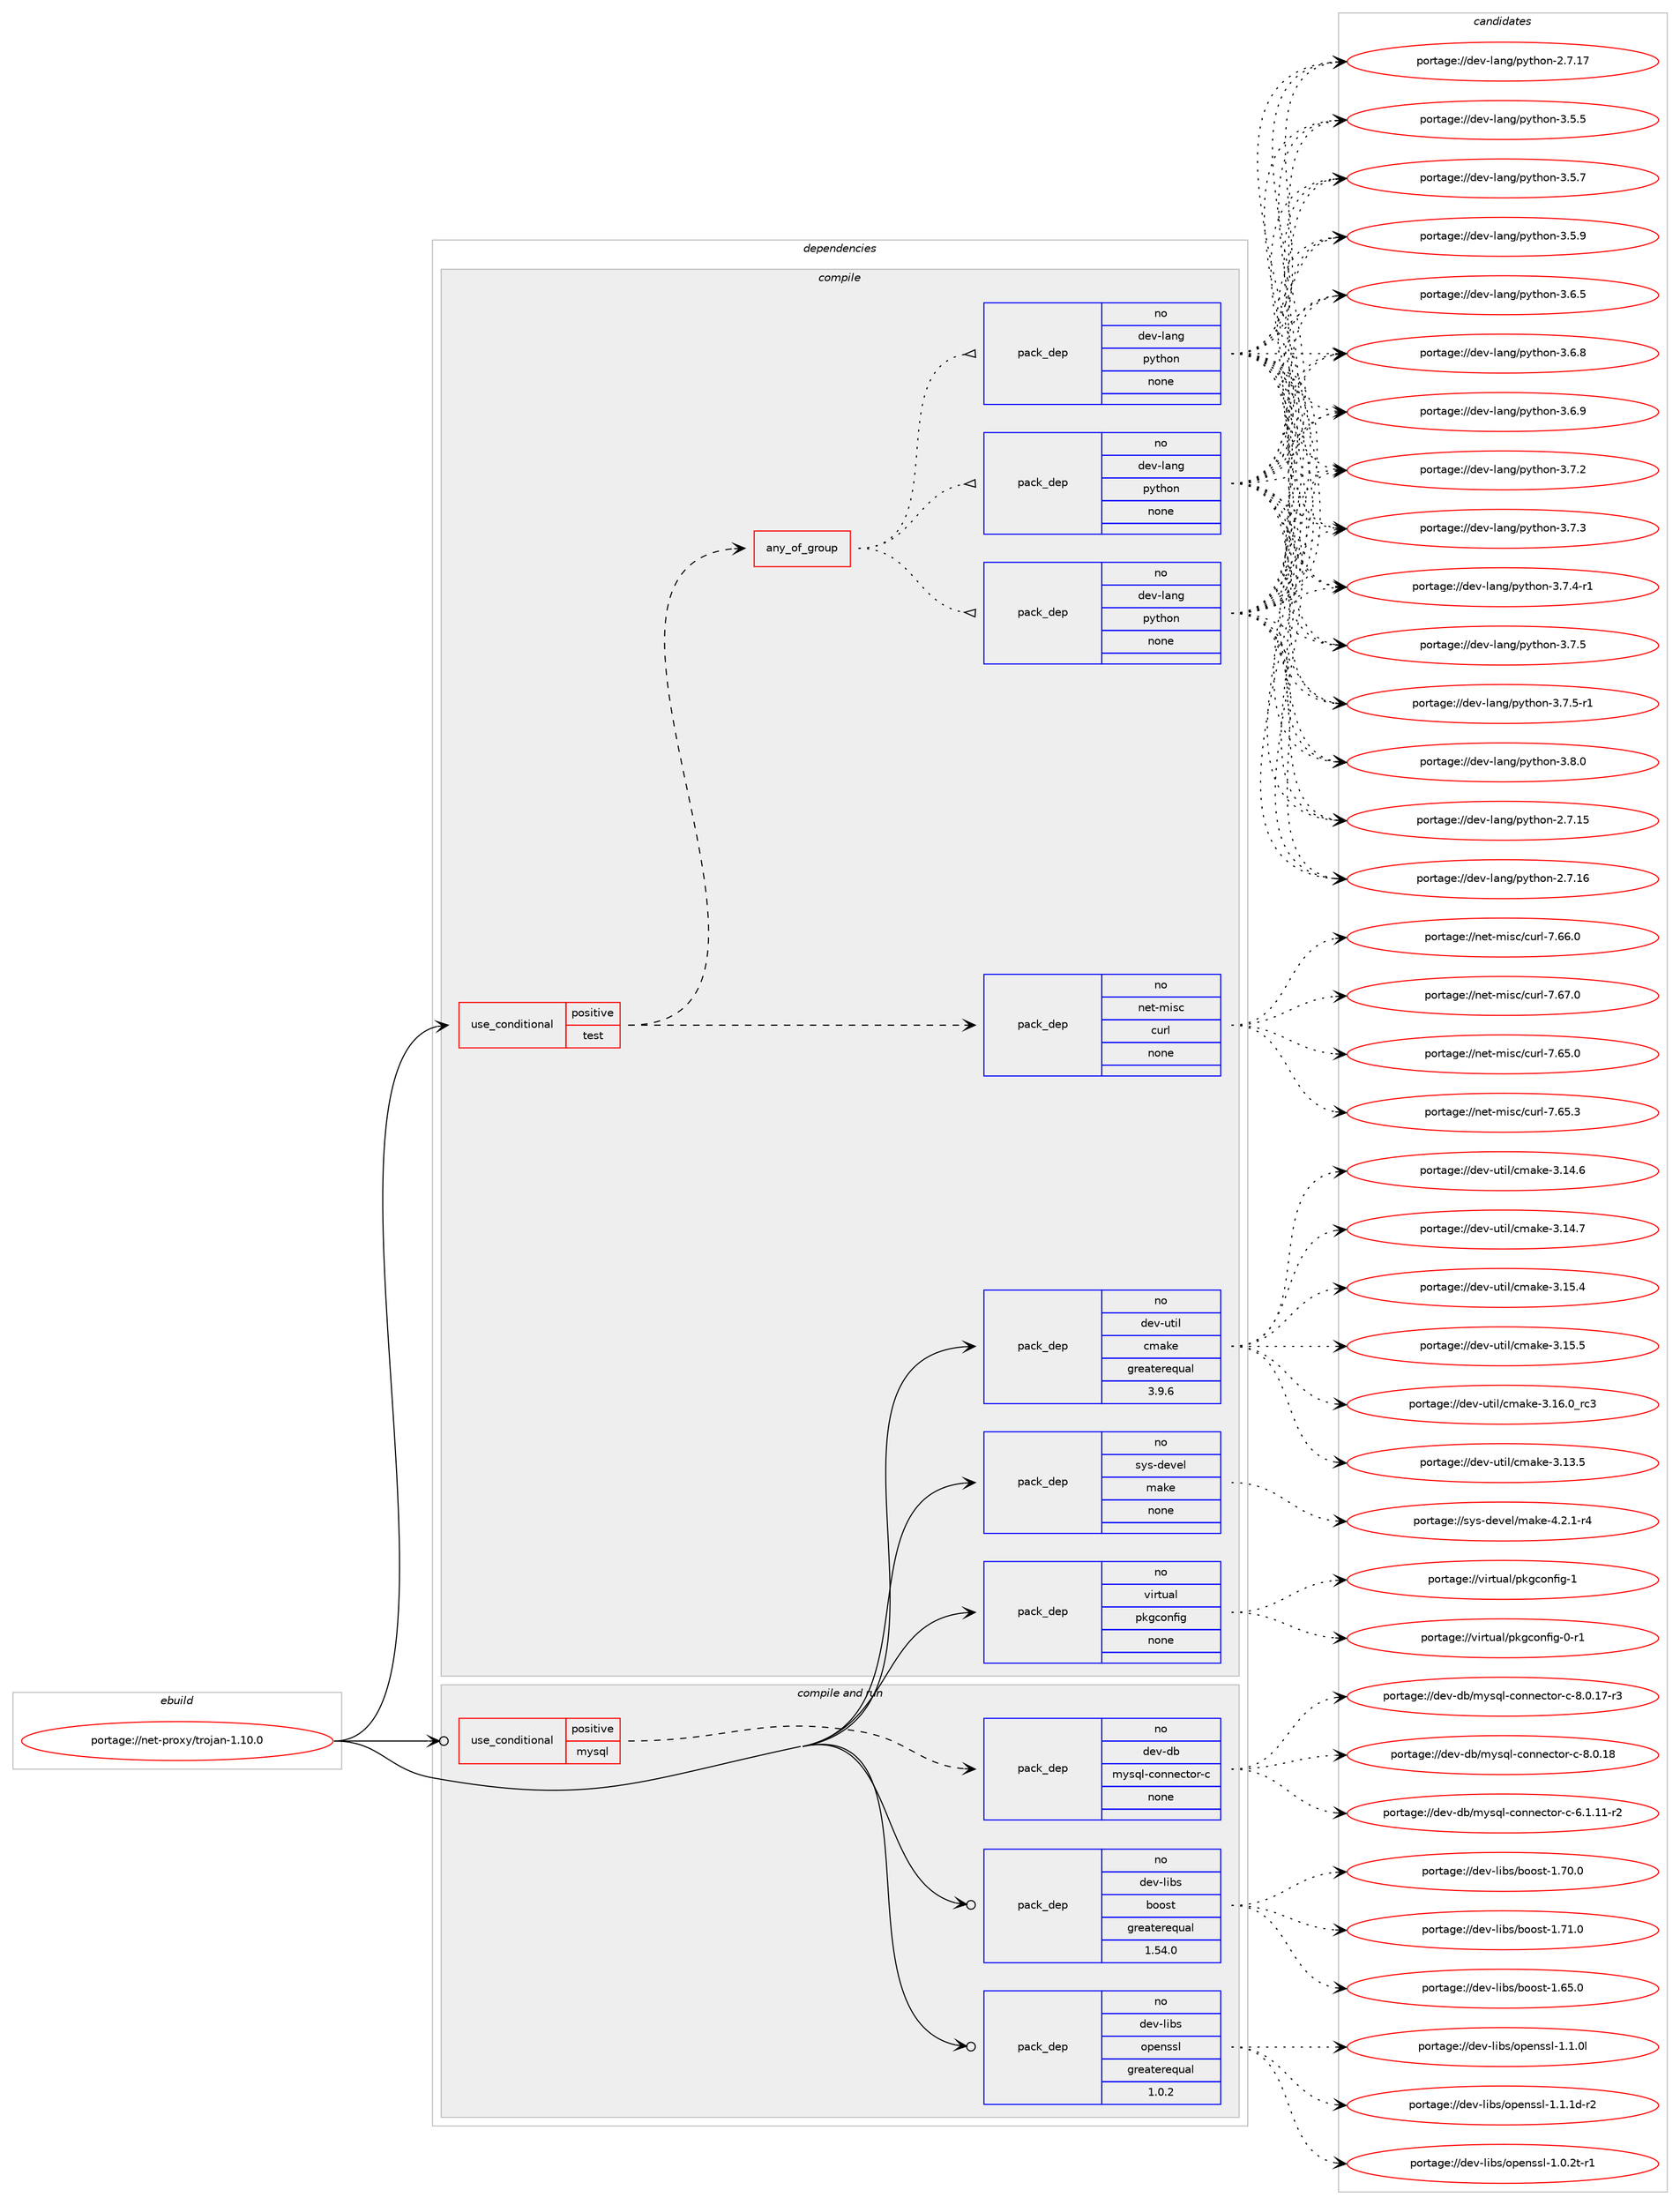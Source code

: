 digraph prolog {

# *************
# Graph options
# *************

newrank=true;
concentrate=true;
compound=true;
graph [rankdir=LR,fontname=Helvetica,fontsize=10,ranksep=1.5];#, ranksep=2.5, nodesep=0.2];
edge  [arrowhead=vee];
node  [fontname=Helvetica,fontsize=10];

# **********
# The ebuild
# **********

subgraph cluster_leftcol {
color=gray;
rank=same;
label=<<i>ebuild</i>>;
id [label="portage://net-proxy/trojan-1.10.0", color=red, width=4, href="../net-proxy/trojan-1.10.0.svg"];
}

# ****************
# The dependencies
# ****************

subgraph cluster_midcol {
color=gray;
label=<<i>dependencies</i>>;
subgraph cluster_compile {
fillcolor="#eeeeee";
style=filled;
label=<<i>compile</i>>;
subgraph cond93894 {
dependency375450 [label=<<TABLE BORDER="0" CELLBORDER="1" CELLSPACING="0" CELLPADDING="4"><TR><TD ROWSPAN="3" CELLPADDING="10">use_conditional</TD></TR><TR><TD>positive</TD></TR><TR><TD>test</TD></TR></TABLE>>, shape=none, color=red];
subgraph pack275205 {
dependency375451 [label=<<TABLE BORDER="0" CELLBORDER="1" CELLSPACING="0" CELLPADDING="4" WIDTH="220"><TR><TD ROWSPAN="6" CELLPADDING="30">pack_dep</TD></TR><TR><TD WIDTH="110">no</TD></TR><TR><TD>net-misc</TD></TR><TR><TD>curl</TD></TR><TR><TD>none</TD></TR><TR><TD></TD></TR></TABLE>>, shape=none, color=blue];
}
dependency375450:e -> dependency375451:w [weight=20,style="dashed",arrowhead="vee"];
subgraph any6158 {
dependency375452 [label=<<TABLE BORDER="0" CELLBORDER="1" CELLSPACING="0" CELLPADDING="4"><TR><TD CELLPADDING="10">any_of_group</TD></TR></TABLE>>, shape=none, color=red];subgraph pack275206 {
dependency375453 [label=<<TABLE BORDER="0" CELLBORDER="1" CELLSPACING="0" CELLPADDING="4" WIDTH="220"><TR><TD ROWSPAN="6" CELLPADDING="30">pack_dep</TD></TR><TR><TD WIDTH="110">no</TD></TR><TR><TD>dev-lang</TD></TR><TR><TD>python</TD></TR><TR><TD>none</TD></TR><TR><TD></TD></TR></TABLE>>, shape=none, color=blue];
}
dependency375452:e -> dependency375453:w [weight=20,style="dotted",arrowhead="oinv"];
subgraph pack275207 {
dependency375454 [label=<<TABLE BORDER="0" CELLBORDER="1" CELLSPACING="0" CELLPADDING="4" WIDTH="220"><TR><TD ROWSPAN="6" CELLPADDING="30">pack_dep</TD></TR><TR><TD WIDTH="110">no</TD></TR><TR><TD>dev-lang</TD></TR><TR><TD>python</TD></TR><TR><TD>none</TD></TR><TR><TD></TD></TR></TABLE>>, shape=none, color=blue];
}
dependency375452:e -> dependency375454:w [weight=20,style="dotted",arrowhead="oinv"];
subgraph pack275208 {
dependency375455 [label=<<TABLE BORDER="0" CELLBORDER="1" CELLSPACING="0" CELLPADDING="4" WIDTH="220"><TR><TD ROWSPAN="6" CELLPADDING="30">pack_dep</TD></TR><TR><TD WIDTH="110">no</TD></TR><TR><TD>dev-lang</TD></TR><TR><TD>python</TD></TR><TR><TD>none</TD></TR><TR><TD></TD></TR></TABLE>>, shape=none, color=blue];
}
dependency375452:e -> dependency375455:w [weight=20,style="dotted",arrowhead="oinv"];
}
dependency375450:e -> dependency375452:w [weight=20,style="dashed",arrowhead="vee"];
}
id:e -> dependency375450:w [weight=20,style="solid",arrowhead="vee"];
subgraph pack275209 {
dependency375456 [label=<<TABLE BORDER="0" CELLBORDER="1" CELLSPACING="0" CELLPADDING="4" WIDTH="220"><TR><TD ROWSPAN="6" CELLPADDING="30">pack_dep</TD></TR><TR><TD WIDTH="110">no</TD></TR><TR><TD>dev-util</TD></TR><TR><TD>cmake</TD></TR><TR><TD>greaterequal</TD></TR><TR><TD>3.9.6</TD></TR></TABLE>>, shape=none, color=blue];
}
id:e -> dependency375456:w [weight=20,style="solid",arrowhead="vee"];
subgraph pack275210 {
dependency375457 [label=<<TABLE BORDER="0" CELLBORDER="1" CELLSPACING="0" CELLPADDING="4" WIDTH="220"><TR><TD ROWSPAN="6" CELLPADDING="30">pack_dep</TD></TR><TR><TD WIDTH="110">no</TD></TR><TR><TD>sys-devel</TD></TR><TR><TD>make</TD></TR><TR><TD>none</TD></TR><TR><TD></TD></TR></TABLE>>, shape=none, color=blue];
}
id:e -> dependency375457:w [weight=20,style="solid",arrowhead="vee"];
subgraph pack275211 {
dependency375458 [label=<<TABLE BORDER="0" CELLBORDER="1" CELLSPACING="0" CELLPADDING="4" WIDTH="220"><TR><TD ROWSPAN="6" CELLPADDING="30">pack_dep</TD></TR><TR><TD WIDTH="110">no</TD></TR><TR><TD>virtual</TD></TR><TR><TD>pkgconfig</TD></TR><TR><TD>none</TD></TR><TR><TD></TD></TR></TABLE>>, shape=none, color=blue];
}
id:e -> dependency375458:w [weight=20,style="solid",arrowhead="vee"];
}
subgraph cluster_compileandrun {
fillcolor="#eeeeee";
style=filled;
label=<<i>compile and run</i>>;
subgraph cond93895 {
dependency375459 [label=<<TABLE BORDER="0" CELLBORDER="1" CELLSPACING="0" CELLPADDING="4"><TR><TD ROWSPAN="3" CELLPADDING="10">use_conditional</TD></TR><TR><TD>positive</TD></TR><TR><TD>mysql</TD></TR></TABLE>>, shape=none, color=red];
subgraph pack275212 {
dependency375460 [label=<<TABLE BORDER="0" CELLBORDER="1" CELLSPACING="0" CELLPADDING="4" WIDTH="220"><TR><TD ROWSPAN="6" CELLPADDING="30">pack_dep</TD></TR><TR><TD WIDTH="110">no</TD></TR><TR><TD>dev-db</TD></TR><TR><TD>mysql-connector-c</TD></TR><TR><TD>none</TD></TR><TR><TD></TD></TR></TABLE>>, shape=none, color=blue];
}
dependency375459:e -> dependency375460:w [weight=20,style="dashed",arrowhead="vee"];
}
id:e -> dependency375459:w [weight=20,style="solid",arrowhead="odotvee"];
subgraph pack275213 {
dependency375461 [label=<<TABLE BORDER="0" CELLBORDER="1" CELLSPACING="0" CELLPADDING="4" WIDTH="220"><TR><TD ROWSPAN="6" CELLPADDING="30">pack_dep</TD></TR><TR><TD WIDTH="110">no</TD></TR><TR><TD>dev-libs</TD></TR><TR><TD>boost</TD></TR><TR><TD>greaterequal</TD></TR><TR><TD>1.54.0</TD></TR></TABLE>>, shape=none, color=blue];
}
id:e -> dependency375461:w [weight=20,style="solid",arrowhead="odotvee"];
subgraph pack275214 {
dependency375462 [label=<<TABLE BORDER="0" CELLBORDER="1" CELLSPACING="0" CELLPADDING="4" WIDTH="220"><TR><TD ROWSPAN="6" CELLPADDING="30">pack_dep</TD></TR><TR><TD WIDTH="110">no</TD></TR><TR><TD>dev-libs</TD></TR><TR><TD>openssl</TD></TR><TR><TD>greaterequal</TD></TR><TR><TD>1.0.2</TD></TR></TABLE>>, shape=none, color=blue];
}
id:e -> dependency375462:w [weight=20,style="solid",arrowhead="odotvee"];
}
subgraph cluster_run {
fillcolor="#eeeeee";
style=filled;
label=<<i>run</i>>;
}
}

# **************
# The candidates
# **************

subgraph cluster_choices {
rank=same;
color=gray;
label=<<i>candidates</i>>;

subgraph choice275205 {
color=black;
nodesep=1;
choiceportage1101011164510910511599479911711410845554654534648 [label="portage://net-misc/curl-7.65.0", color=red, width=4,href="../net-misc/curl-7.65.0.svg"];
choiceportage1101011164510910511599479911711410845554654534651 [label="portage://net-misc/curl-7.65.3", color=red, width=4,href="../net-misc/curl-7.65.3.svg"];
choiceportage1101011164510910511599479911711410845554654544648 [label="portage://net-misc/curl-7.66.0", color=red, width=4,href="../net-misc/curl-7.66.0.svg"];
choiceportage1101011164510910511599479911711410845554654554648 [label="portage://net-misc/curl-7.67.0", color=red, width=4,href="../net-misc/curl-7.67.0.svg"];
dependency375451:e -> choiceportage1101011164510910511599479911711410845554654534648:w [style=dotted,weight="100"];
dependency375451:e -> choiceportage1101011164510910511599479911711410845554654534651:w [style=dotted,weight="100"];
dependency375451:e -> choiceportage1101011164510910511599479911711410845554654544648:w [style=dotted,weight="100"];
dependency375451:e -> choiceportage1101011164510910511599479911711410845554654554648:w [style=dotted,weight="100"];
}
subgraph choice275206 {
color=black;
nodesep=1;
choiceportage10010111845108971101034711212111610411111045504655464953 [label="portage://dev-lang/python-2.7.15", color=red, width=4,href="../dev-lang/python-2.7.15.svg"];
choiceportage10010111845108971101034711212111610411111045504655464954 [label="portage://dev-lang/python-2.7.16", color=red, width=4,href="../dev-lang/python-2.7.16.svg"];
choiceportage10010111845108971101034711212111610411111045504655464955 [label="portage://dev-lang/python-2.7.17", color=red, width=4,href="../dev-lang/python-2.7.17.svg"];
choiceportage100101118451089711010347112121116104111110455146534653 [label="portage://dev-lang/python-3.5.5", color=red, width=4,href="../dev-lang/python-3.5.5.svg"];
choiceportage100101118451089711010347112121116104111110455146534655 [label="portage://dev-lang/python-3.5.7", color=red, width=4,href="../dev-lang/python-3.5.7.svg"];
choiceportage100101118451089711010347112121116104111110455146534657 [label="portage://dev-lang/python-3.5.9", color=red, width=4,href="../dev-lang/python-3.5.9.svg"];
choiceportage100101118451089711010347112121116104111110455146544653 [label="portage://dev-lang/python-3.6.5", color=red, width=4,href="../dev-lang/python-3.6.5.svg"];
choiceportage100101118451089711010347112121116104111110455146544656 [label="portage://dev-lang/python-3.6.8", color=red, width=4,href="../dev-lang/python-3.6.8.svg"];
choiceportage100101118451089711010347112121116104111110455146544657 [label="portage://dev-lang/python-3.6.9", color=red, width=4,href="../dev-lang/python-3.6.9.svg"];
choiceportage100101118451089711010347112121116104111110455146554650 [label="portage://dev-lang/python-3.7.2", color=red, width=4,href="../dev-lang/python-3.7.2.svg"];
choiceportage100101118451089711010347112121116104111110455146554651 [label="portage://dev-lang/python-3.7.3", color=red, width=4,href="../dev-lang/python-3.7.3.svg"];
choiceportage1001011184510897110103471121211161041111104551465546524511449 [label="portage://dev-lang/python-3.7.4-r1", color=red, width=4,href="../dev-lang/python-3.7.4-r1.svg"];
choiceportage100101118451089711010347112121116104111110455146554653 [label="portage://dev-lang/python-3.7.5", color=red, width=4,href="../dev-lang/python-3.7.5.svg"];
choiceportage1001011184510897110103471121211161041111104551465546534511449 [label="portage://dev-lang/python-3.7.5-r1", color=red, width=4,href="../dev-lang/python-3.7.5-r1.svg"];
choiceportage100101118451089711010347112121116104111110455146564648 [label="portage://dev-lang/python-3.8.0", color=red, width=4,href="../dev-lang/python-3.8.0.svg"];
dependency375453:e -> choiceportage10010111845108971101034711212111610411111045504655464953:w [style=dotted,weight="100"];
dependency375453:e -> choiceportage10010111845108971101034711212111610411111045504655464954:w [style=dotted,weight="100"];
dependency375453:e -> choiceportage10010111845108971101034711212111610411111045504655464955:w [style=dotted,weight="100"];
dependency375453:e -> choiceportage100101118451089711010347112121116104111110455146534653:w [style=dotted,weight="100"];
dependency375453:e -> choiceportage100101118451089711010347112121116104111110455146534655:w [style=dotted,weight="100"];
dependency375453:e -> choiceportage100101118451089711010347112121116104111110455146534657:w [style=dotted,weight="100"];
dependency375453:e -> choiceportage100101118451089711010347112121116104111110455146544653:w [style=dotted,weight="100"];
dependency375453:e -> choiceportage100101118451089711010347112121116104111110455146544656:w [style=dotted,weight="100"];
dependency375453:e -> choiceportage100101118451089711010347112121116104111110455146544657:w [style=dotted,weight="100"];
dependency375453:e -> choiceportage100101118451089711010347112121116104111110455146554650:w [style=dotted,weight="100"];
dependency375453:e -> choiceportage100101118451089711010347112121116104111110455146554651:w [style=dotted,weight="100"];
dependency375453:e -> choiceportage1001011184510897110103471121211161041111104551465546524511449:w [style=dotted,weight="100"];
dependency375453:e -> choiceportage100101118451089711010347112121116104111110455146554653:w [style=dotted,weight="100"];
dependency375453:e -> choiceportage1001011184510897110103471121211161041111104551465546534511449:w [style=dotted,weight="100"];
dependency375453:e -> choiceportage100101118451089711010347112121116104111110455146564648:w [style=dotted,weight="100"];
}
subgraph choice275207 {
color=black;
nodesep=1;
choiceportage10010111845108971101034711212111610411111045504655464953 [label="portage://dev-lang/python-2.7.15", color=red, width=4,href="../dev-lang/python-2.7.15.svg"];
choiceportage10010111845108971101034711212111610411111045504655464954 [label="portage://dev-lang/python-2.7.16", color=red, width=4,href="../dev-lang/python-2.7.16.svg"];
choiceportage10010111845108971101034711212111610411111045504655464955 [label="portage://dev-lang/python-2.7.17", color=red, width=4,href="../dev-lang/python-2.7.17.svg"];
choiceportage100101118451089711010347112121116104111110455146534653 [label="portage://dev-lang/python-3.5.5", color=red, width=4,href="../dev-lang/python-3.5.5.svg"];
choiceportage100101118451089711010347112121116104111110455146534655 [label="portage://dev-lang/python-3.5.7", color=red, width=4,href="../dev-lang/python-3.5.7.svg"];
choiceportage100101118451089711010347112121116104111110455146534657 [label="portage://dev-lang/python-3.5.9", color=red, width=4,href="../dev-lang/python-3.5.9.svg"];
choiceportage100101118451089711010347112121116104111110455146544653 [label="portage://dev-lang/python-3.6.5", color=red, width=4,href="../dev-lang/python-3.6.5.svg"];
choiceportage100101118451089711010347112121116104111110455146544656 [label="portage://dev-lang/python-3.6.8", color=red, width=4,href="../dev-lang/python-3.6.8.svg"];
choiceportage100101118451089711010347112121116104111110455146544657 [label="portage://dev-lang/python-3.6.9", color=red, width=4,href="../dev-lang/python-3.6.9.svg"];
choiceportage100101118451089711010347112121116104111110455146554650 [label="portage://dev-lang/python-3.7.2", color=red, width=4,href="../dev-lang/python-3.7.2.svg"];
choiceportage100101118451089711010347112121116104111110455146554651 [label="portage://dev-lang/python-3.7.3", color=red, width=4,href="../dev-lang/python-3.7.3.svg"];
choiceportage1001011184510897110103471121211161041111104551465546524511449 [label="portage://dev-lang/python-3.7.4-r1", color=red, width=4,href="../dev-lang/python-3.7.4-r1.svg"];
choiceportage100101118451089711010347112121116104111110455146554653 [label="portage://dev-lang/python-3.7.5", color=red, width=4,href="../dev-lang/python-3.7.5.svg"];
choiceportage1001011184510897110103471121211161041111104551465546534511449 [label="portage://dev-lang/python-3.7.5-r1", color=red, width=4,href="../dev-lang/python-3.7.5-r1.svg"];
choiceportage100101118451089711010347112121116104111110455146564648 [label="portage://dev-lang/python-3.8.0", color=red, width=4,href="../dev-lang/python-3.8.0.svg"];
dependency375454:e -> choiceportage10010111845108971101034711212111610411111045504655464953:w [style=dotted,weight="100"];
dependency375454:e -> choiceportage10010111845108971101034711212111610411111045504655464954:w [style=dotted,weight="100"];
dependency375454:e -> choiceportage10010111845108971101034711212111610411111045504655464955:w [style=dotted,weight="100"];
dependency375454:e -> choiceportage100101118451089711010347112121116104111110455146534653:w [style=dotted,weight="100"];
dependency375454:e -> choiceportage100101118451089711010347112121116104111110455146534655:w [style=dotted,weight="100"];
dependency375454:e -> choiceportage100101118451089711010347112121116104111110455146534657:w [style=dotted,weight="100"];
dependency375454:e -> choiceportage100101118451089711010347112121116104111110455146544653:w [style=dotted,weight="100"];
dependency375454:e -> choiceportage100101118451089711010347112121116104111110455146544656:w [style=dotted,weight="100"];
dependency375454:e -> choiceportage100101118451089711010347112121116104111110455146544657:w [style=dotted,weight="100"];
dependency375454:e -> choiceportage100101118451089711010347112121116104111110455146554650:w [style=dotted,weight="100"];
dependency375454:e -> choiceportage100101118451089711010347112121116104111110455146554651:w [style=dotted,weight="100"];
dependency375454:e -> choiceportage1001011184510897110103471121211161041111104551465546524511449:w [style=dotted,weight="100"];
dependency375454:e -> choiceportage100101118451089711010347112121116104111110455146554653:w [style=dotted,weight="100"];
dependency375454:e -> choiceportage1001011184510897110103471121211161041111104551465546534511449:w [style=dotted,weight="100"];
dependency375454:e -> choiceportage100101118451089711010347112121116104111110455146564648:w [style=dotted,weight="100"];
}
subgraph choice275208 {
color=black;
nodesep=1;
choiceportage10010111845108971101034711212111610411111045504655464953 [label="portage://dev-lang/python-2.7.15", color=red, width=4,href="../dev-lang/python-2.7.15.svg"];
choiceportage10010111845108971101034711212111610411111045504655464954 [label="portage://dev-lang/python-2.7.16", color=red, width=4,href="../dev-lang/python-2.7.16.svg"];
choiceportage10010111845108971101034711212111610411111045504655464955 [label="portage://dev-lang/python-2.7.17", color=red, width=4,href="../dev-lang/python-2.7.17.svg"];
choiceportage100101118451089711010347112121116104111110455146534653 [label="portage://dev-lang/python-3.5.5", color=red, width=4,href="../dev-lang/python-3.5.5.svg"];
choiceportage100101118451089711010347112121116104111110455146534655 [label="portage://dev-lang/python-3.5.7", color=red, width=4,href="../dev-lang/python-3.5.7.svg"];
choiceportage100101118451089711010347112121116104111110455146534657 [label="portage://dev-lang/python-3.5.9", color=red, width=4,href="../dev-lang/python-3.5.9.svg"];
choiceportage100101118451089711010347112121116104111110455146544653 [label="portage://dev-lang/python-3.6.5", color=red, width=4,href="../dev-lang/python-3.6.5.svg"];
choiceportage100101118451089711010347112121116104111110455146544656 [label="portage://dev-lang/python-3.6.8", color=red, width=4,href="../dev-lang/python-3.6.8.svg"];
choiceportage100101118451089711010347112121116104111110455146544657 [label="portage://dev-lang/python-3.6.9", color=red, width=4,href="../dev-lang/python-3.6.9.svg"];
choiceportage100101118451089711010347112121116104111110455146554650 [label="portage://dev-lang/python-3.7.2", color=red, width=4,href="../dev-lang/python-3.7.2.svg"];
choiceportage100101118451089711010347112121116104111110455146554651 [label="portage://dev-lang/python-3.7.3", color=red, width=4,href="../dev-lang/python-3.7.3.svg"];
choiceportage1001011184510897110103471121211161041111104551465546524511449 [label="portage://dev-lang/python-3.7.4-r1", color=red, width=4,href="../dev-lang/python-3.7.4-r1.svg"];
choiceportage100101118451089711010347112121116104111110455146554653 [label="portage://dev-lang/python-3.7.5", color=red, width=4,href="../dev-lang/python-3.7.5.svg"];
choiceportage1001011184510897110103471121211161041111104551465546534511449 [label="portage://dev-lang/python-3.7.5-r1", color=red, width=4,href="../dev-lang/python-3.7.5-r1.svg"];
choiceportage100101118451089711010347112121116104111110455146564648 [label="portage://dev-lang/python-3.8.0", color=red, width=4,href="../dev-lang/python-3.8.0.svg"];
dependency375455:e -> choiceportage10010111845108971101034711212111610411111045504655464953:w [style=dotted,weight="100"];
dependency375455:e -> choiceportage10010111845108971101034711212111610411111045504655464954:w [style=dotted,weight="100"];
dependency375455:e -> choiceportage10010111845108971101034711212111610411111045504655464955:w [style=dotted,weight="100"];
dependency375455:e -> choiceportage100101118451089711010347112121116104111110455146534653:w [style=dotted,weight="100"];
dependency375455:e -> choiceportage100101118451089711010347112121116104111110455146534655:w [style=dotted,weight="100"];
dependency375455:e -> choiceportage100101118451089711010347112121116104111110455146534657:w [style=dotted,weight="100"];
dependency375455:e -> choiceportage100101118451089711010347112121116104111110455146544653:w [style=dotted,weight="100"];
dependency375455:e -> choiceportage100101118451089711010347112121116104111110455146544656:w [style=dotted,weight="100"];
dependency375455:e -> choiceportage100101118451089711010347112121116104111110455146544657:w [style=dotted,weight="100"];
dependency375455:e -> choiceportage100101118451089711010347112121116104111110455146554650:w [style=dotted,weight="100"];
dependency375455:e -> choiceportage100101118451089711010347112121116104111110455146554651:w [style=dotted,weight="100"];
dependency375455:e -> choiceportage1001011184510897110103471121211161041111104551465546524511449:w [style=dotted,weight="100"];
dependency375455:e -> choiceportage100101118451089711010347112121116104111110455146554653:w [style=dotted,weight="100"];
dependency375455:e -> choiceportage1001011184510897110103471121211161041111104551465546534511449:w [style=dotted,weight="100"];
dependency375455:e -> choiceportage100101118451089711010347112121116104111110455146564648:w [style=dotted,weight="100"];
}
subgraph choice275209 {
color=black;
nodesep=1;
choiceportage1001011184511711610510847991099710710145514649514653 [label="portage://dev-util/cmake-3.13.5", color=red, width=4,href="../dev-util/cmake-3.13.5.svg"];
choiceportage1001011184511711610510847991099710710145514649524654 [label="portage://dev-util/cmake-3.14.6", color=red, width=4,href="../dev-util/cmake-3.14.6.svg"];
choiceportage1001011184511711610510847991099710710145514649524655 [label="portage://dev-util/cmake-3.14.7", color=red, width=4,href="../dev-util/cmake-3.14.7.svg"];
choiceportage1001011184511711610510847991099710710145514649534652 [label="portage://dev-util/cmake-3.15.4", color=red, width=4,href="../dev-util/cmake-3.15.4.svg"];
choiceportage1001011184511711610510847991099710710145514649534653 [label="portage://dev-util/cmake-3.15.5", color=red, width=4,href="../dev-util/cmake-3.15.5.svg"];
choiceportage1001011184511711610510847991099710710145514649544648951149951 [label="portage://dev-util/cmake-3.16.0_rc3", color=red, width=4,href="../dev-util/cmake-3.16.0_rc3.svg"];
dependency375456:e -> choiceportage1001011184511711610510847991099710710145514649514653:w [style=dotted,weight="100"];
dependency375456:e -> choiceportage1001011184511711610510847991099710710145514649524654:w [style=dotted,weight="100"];
dependency375456:e -> choiceportage1001011184511711610510847991099710710145514649524655:w [style=dotted,weight="100"];
dependency375456:e -> choiceportage1001011184511711610510847991099710710145514649534652:w [style=dotted,weight="100"];
dependency375456:e -> choiceportage1001011184511711610510847991099710710145514649534653:w [style=dotted,weight="100"];
dependency375456:e -> choiceportage1001011184511711610510847991099710710145514649544648951149951:w [style=dotted,weight="100"];
}
subgraph choice275210 {
color=black;
nodesep=1;
choiceportage1151211154510010111810110847109971071014552465046494511452 [label="portage://sys-devel/make-4.2.1-r4", color=red, width=4,href="../sys-devel/make-4.2.1-r4.svg"];
dependency375457:e -> choiceportage1151211154510010111810110847109971071014552465046494511452:w [style=dotted,weight="100"];
}
subgraph choice275211 {
color=black;
nodesep=1;
choiceportage11810511411611797108471121071039911111010210510345484511449 [label="portage://virtual/pkgconfig-0-r1", color=red, width=4,href="../virtual/pkgconfig-0-r1.svg"];
choiceportage1181051141161179710847112107103991111101021051034549 [label="portage://virtual/pkgconfig-1", color=red, width=4,href="../virtual/pkgconfig-1.svg"];
dependency375458:e -> choiceportage11810511411611797108471121071039911111010210510345484511449:w [style=dotted,weight="100"];
dependency375458:e -> choiceportage1181051141161179710847112107103991111101021051034549:w [style=dotted,weight="100"];
}
subgraph choice275212 {
color=black;
nodesep=1;
choiceportage1001011184510098471091211151131084599111110110101991161111144599455446494649494511450 [label="portage://dev-db/mysql-connector-c-6.1.11-r2", color=red, width=4,href="../dev-db/mysql-connector-c-6.1.11-r2.svg"];
choiceportage1001011184510098471091211151131084599111110110101991161111144599455646484649554511451 [label="portage://dev-db/mysql-connector-c-8.0.17-r3", color=red, width=4,href="../dev-db/mysql-connector-c-8.0.17-r3.svg"];
choiceportage100101118451009847109121115113108459911111011010199116111114459945564648464956 [label="portage://dev-db/mysql-connector-c-8.0.18", color=red, width=4,href="../dev-db/mysql-connector-c-8.0.18.svg"];
dependency375460:e -> choiceportage1001011184510098471091211151131084599111110110101991161111144599455446494649494511450:w [style=dotted,weight="100"];
dependency375460:e -> choiceportage1001011184510098471091211151131084599111110110101991161111144599455646484649554511451:w [style=dotted,weight="100"];
dependency375460:e -> choiceportage100101118451009847109121115113108459911111011010199116111114459945564648464956:w [style=dotted,weight="100"];
}
subgraph choice275213 {
color=black;
nodesep=1;
choiceportage1001011184510810598115479811111111511645494654534648 [label="portage://dev-libs/boost-1.65.0", color=red, width=4,href="../dev-libs/boost-1.65.0.svg"];
choiceportage1001011184510810598115479811111111511645494655484648 [label="portage://dev-libs/boost-1.70.0", color=red, width=4,href="../dev-libs/boost-1.70.0.svg"];
choiceportage1001011184510810598115479811111111511645494655494648 [label="portage://dev-libs/boost-1.71.0", color=red, width=4,href="../dev-libs/boost-1.71.0.svg"];
dependency375461:e -> choiceportage1001011184510810598115479811111111511645494654534648:w [style=dotted,weight="100"];
dependency375461:e -> choiceportage1001011184510810598115479811111111511645494655484648:w [style=dotted,weight="100"];
dependency375461:e -> choiceportage1001011184510810598115479811111111511645494655494648:w [style=dotted,weight="100"];
}
subgraph choice275214 {
color=black;
nodesep=1;
choiceportage1001011184510810598115471111121011101151151084549464846501164511449 [label="portage://dev-libs/openssl-1.0.2t-r1", color=red, width=4,href="../dev-libs/openssl-1.0.2t-r1.svg"];
choiceportage100101118451081059811547111112101110115115108454946494648108 [label="portage://dev-libs/openssl-1.1.0l", color=red, width=4,href="../dev-libs/openssl-1.1.0l.svg"];
choiceportage1001011184510810598115471111121011101151151084549464946491004511450 [label="portage://dev-libs/openssl-1.1.1d-r2", color=red, width=4,href="../dev-libs/openssl-1.1.1d-r2.svg"];
dependency375462:e -> choiceportage1001011184510810598115471111121011101151151084549464846501164511449:w [style=dotted,weight="100"];
dependency375462:e -> choiceportage100101118451081059811547111112101110115115108454946494648108:w [style=dotted,weight="100"];
dependency375462:e -> choiceportage1001011184510810598115471111121011101151151084549464946491004511450:w [style=dotted,weight="100"];
}
}

}
